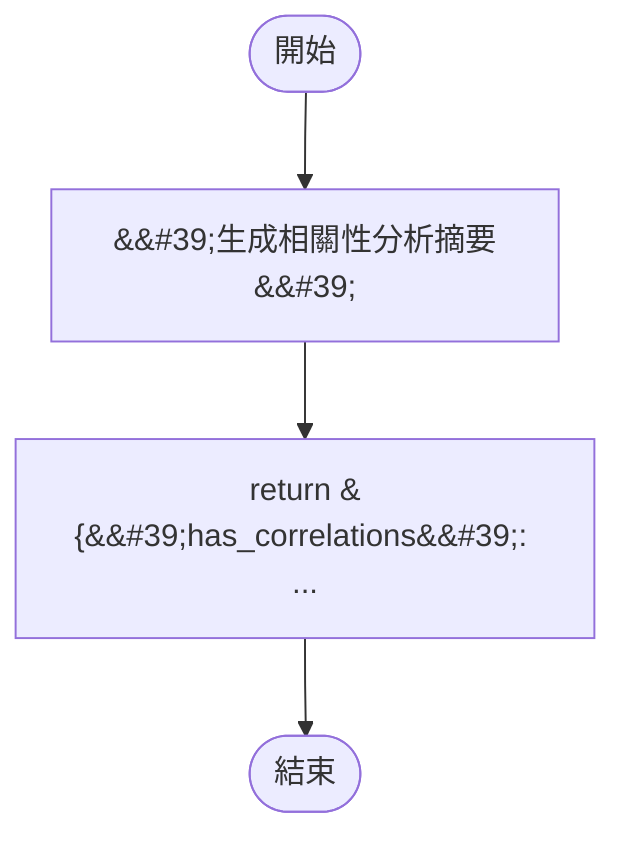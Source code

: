flowchart TB
    n1([開始])
    n2([結束])
    n3[&amp;&#35;39;生成相關性分析摘要&amp;&#35;39;]
    n4[return &#123;&amp;&#35;39;has_correlations&amp;&#35;39;: ...]
    n1 --> n3
    n3 --> n4
    n4 --> n2